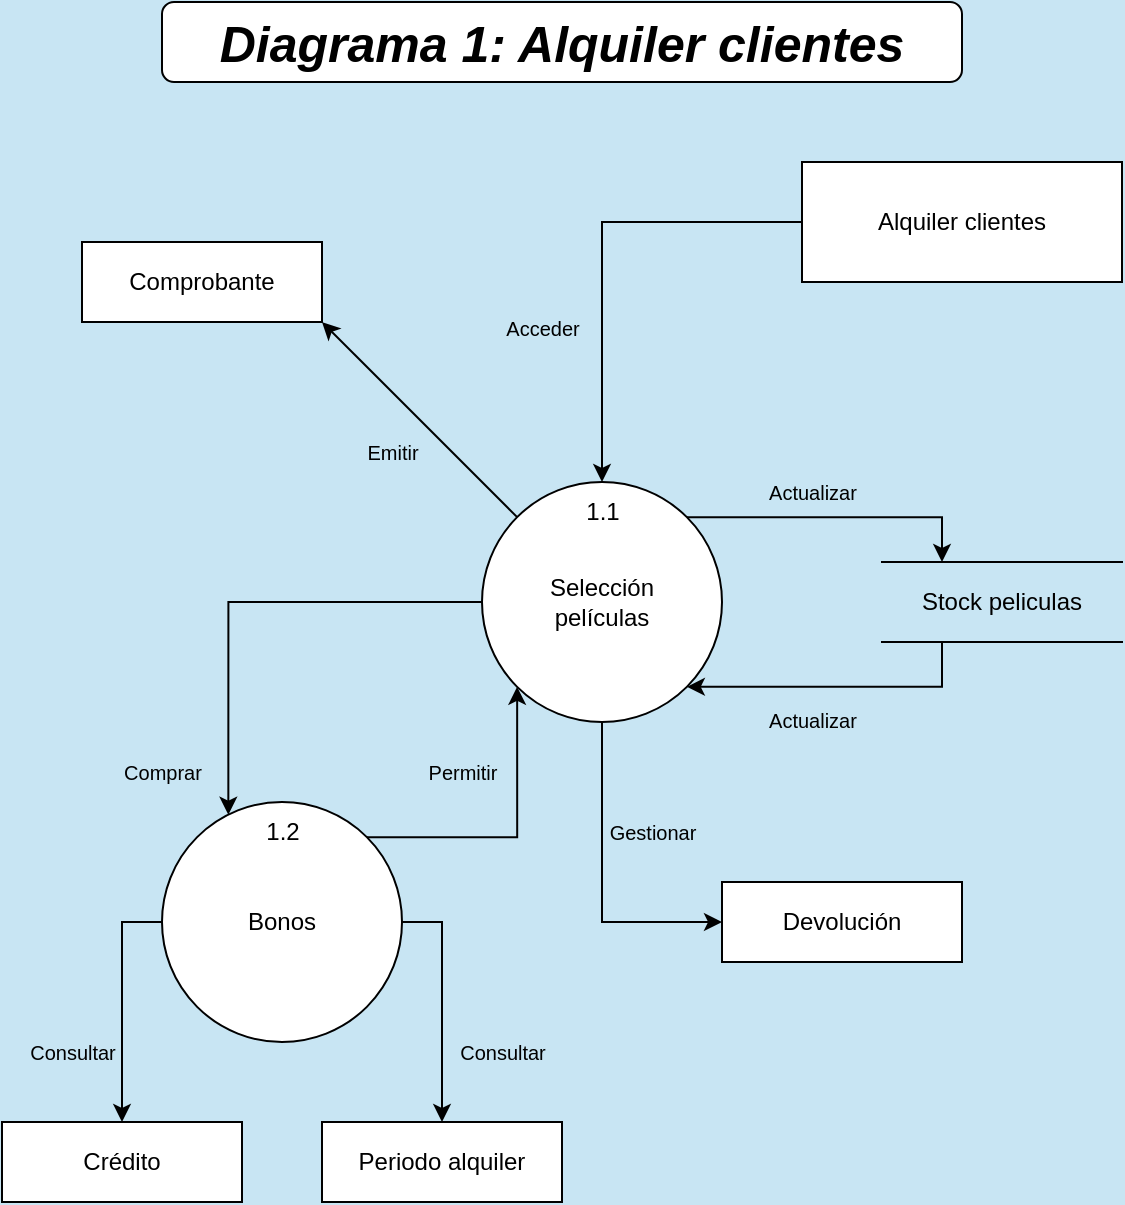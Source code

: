 <mxfile version="22.1.11" type="device">
  <diagram name="Página-1" id="dnAJXb2RSYxvc47qoYzJ">
    <mxGraphModel dx="1165" dy="588" grid="1" gridSize="10" guides="1" tooltips="1" connect="1" arrows="1" fold="1" page="1" pageScale="1" pageWidth="1169" pageHeight="827" background="#c8e5f3" math="0" shadow="0">
      <root>
        <mxCell id="0" />
        <mxCell id="1" parent="0" />
        <mxCell id="sRQ4CKSE_xn8VrTVGQVF-1" value="&lt;font style=&quot;font-size: 13px;&quot;&gt;&lt;b style=&quot;font-size: 25px;&quot;&gt;&lt;i&gt;Diagrama 1: Alquiler clientes&lt;br&gt;&lt;/i&gt;&lt;/b&gt;&lt;/font&gt;" style="rounded=1;whiteSpace=wrap;html=1;" vertex="1" parent="1">
          <mxGeometry x="320" y="40" width="400" height="40" as="geometry" />
        </mxCell>
        <mxCell id="sRQ4CKSE_xn8VrTVGQVF-28" style="edgeStyle=orthogonalEdgeStyle;rounded=0;orthogonalLoop=1;jettySize=auto;html=1;exitX=0;exitY=0.5;exitDx=0;exitDy=0;entryX=0.5;entryY=0;entryDx=0;entryDy=0;" edge="1" parent="1" source="sRQ4CKSE_xn8VrTVGQVF-2" target="sRQ4CKSE_xn8VrTVGQVF-6">
          <mxGeometry relative="1" as="geometry" />
        </mxCell>
        <mxCell id="sRQ4CKSE_xn8VrTVGQVF-2" value="&lt;div&gt;Alquiler clientes&lt;/div&gt;" style="rounded=0;whiteSpace=wrap;html=1;" vertex="1" parent="1">
          <mxGeometry x="640" y="120" width="160" height="60" as="geometry" />
        </mxCell>
        <mxCell id="sRQ4CKSE_xn8VrTVGQVF-4" value="Crédito" style="rounded=0;whiteSpace=wrap;html=1;" vertex="1" parent="1">
          <mxGeometry x="240" y="600" width="120" height="40" as="geometry" />
        </mxCell>
        <mxCell id="sRQ4CKSE_xn8VrTVGQVF-5" value="Comprobante" style="rounded=0;whiteSpace=wrap;html=1;" vertex="1" parent="1">
          <mxGeometry x="280" y="160" width="120" height="40" as="geometry" />
        </mxCell>
        <mxCell id="sRQ4CKSE_xn8VrTVGQVF-35" style="edgeStyle=orthogonalEdgeStyle;rounded=0;orthogonalLoop=1;jettySize=auto;html=1;exitX=0;exitY=0.5;exitDx=0;exitDy=0;entryX=0.25;entryY=0;entryDx=0;entryDy=0;" edge="1" parent="1" source="sRQ4CKSE_xn8VrTVGQVF-6" target="sRQ4CKSE_xn8VrTVGQVF-7">
          <mxGeometry relative="1" as="geometry" />
        </mxCell>
        <mxCell id="sRQ4CKSE_xn8VrTVGQVF-39" style="edgeStyle=orthogonalEdgeStyle;rounded=0;orthogonalLoop=1;jettySize=auto;html=1;exitX=1;exitY=0;exitDx=0;exitDy=0;entryX=0.25;entryY=0;entryDx=0;entryDy=0;" edge="1" parent="1" source="sRQ4CKSE_xn8VrTVGQVF-6" target="sRQ4CKSE_xn8VrTVGQVF-37">
          <mxGeometry relative="1" as="geometry">
            <Array as="points">
              <mxPoint x="710" y="298" />
            </Array>
          </mxGeometry>
        </mxCell>
        <mxCell id="sRQ4CKSE_xn8VrTVGQVF-48" style="rounded=0;orthogonalLoop=1;jettySize=auto;html=1;exitX=0;exitY=0;exitDx=0;exitDy=0;entryX=1;entryY=1;entryDx=0;entryDy=0;" edge="1" parent="1" source="sRQ4CKSE_xn8VrTVGQVF-6" target="sRQ4CKSE_xn8VrTVGQVF-5">
          <mxGeometry relative="1" as="geometry" />
        </mxCell>
        <mxCell id="sRQ4CKSE_xn8VrTVGQVF-51" style="edgeStyle=orthogonalEdgeStyle;rounded=0;orthogonalLoop=1;jettySize=auto;html=1;exitX=0.5;exitY=1;exitDx=0;exitDy=0;entryX=0;entryY=0.5;entryDx=0;entryDy=0;" edge="1" parent="1" source="sRQ4CKSE_xn8VrTVGQVF-6" target="sRQ4CKSE_xn8VrTVGQVF-50">
          <mxGeometry relative="1" as="geometry" />
        </mxCell>
        <mxCell id="sRQ4CKSE_xn8VrTVGQVF-6" value="&lt;div&gt;Selección&lt;/div&gt;&lt;div&gt;películas&lt;/div&gt;" style="ellipse;whiteSpace=wrap;html=1;aspect=fixed;" vertex="1" parent="1">
          <mxGeometry x="480" y="280" width="120" height="120" as="geometry" />
        </mxCell>
        <mxCell id="sRQ4CKSE_xn8VrTVGQVF-32" style="edgeStyle=orthogonalEdgeStyle;rounded=0;orthogonalLoop=1;jettySize=auto;html=1;exitX=1;exitY=0.5;exitDx=0;exitDy=0;" edge="1" parent="1" source="sRQ4CKSE_xn8VrTVGQVF-7" target="sRQ4CKSE_xn8VrTVGQVF-29">
          <mxGeometry relative="1" as="geometry" />
        </mxCell>
        <mxCell id="sRQ4CKSE_xn8VrTVGQVF-34" style="edgeStyle=orthogonalEdgeStyle;rounded=0;orthogonalLoop=1;jettySize=auto;html=1;exitX=0;exitY=0.5;exitDx=0;exitDy=0;" edge="1" parent="1" source="sRQ4CKSE_xn8VrTVGQVF-7" target="sRQ4CKSE_xn8VrTVGQVF-4">
          <mxGeometry relative="1" as="geometry" />
        </mxCell>
        <mxCell id="sRQ4CKSE_xn8VrTVGQVF-55" style="edgeStyle=orthogonalEdgeStyle;rounded=0;orthogonalLoop=1;jettySize=auto;html=1;exitX=1;exitY=0;exitDx=0;exitDy=0;entryX=0;entryY=1;entryDx=0;entryDy=0;" edge="1" parent="1" source="sRQ4CKSE_xn8VrTVGQVF-7" target="sRQ4CKSE_xn8VrTVGQVF-6">
          <mxGeometry relative="1" as="geometry">
            <Array as="points">
              <mxPoint x="498" y="458" />
            </Array>
          </mxGeometry>
        </mxCell>
        <mxCell id="sRQ4CKSE_xn8VrTVGQVF-7" value="Bonos" style="rounded=0;whiteSpace=wrap;html=1;shape=ellipse;perimeter=ellipsePerimeter;" vertex="1" parent="1">
          <mxGeometry x="320" y="440" width="120" height="120" as="geometry" />
        </mxCell>
        <mxCell id="sRQ4CKSE_xn8VrTVGQVF-14" value="&lt;font style=&quot;font-size: 10px;&quot;&gt;Comprar&lt;/font&gt;" style="text;html=1;align=center;verticalAlign=middle;resizable=0;points=[];autosize=1;strokeColor=none;fillColor=none;" vertex="1" parent="1">
          <mxGeometry x="290" y="410" width="60" height="30" as="geometry" />
        </mxCell>
        <mxCell id="sRQ4CKSE_xn8VrTVGQVF-15" value="&lt;font style=&quot;font-size: 10px;&quot;&gt;Actualizar&lt;/font&gt;" style="text;html=1;align=center;verticalAlign=middle;resizable=0;points=[];autosize=1;strokeColor=none;fillColor=none;" vertex="1" parent="1">
          <mxGeometry x="610" y="270" width="70" height="30" as="geometry" />
        </mxCell>
        <mxCell id="sRQ4CKSE_xn8VrTVGQVF-19" value="1.1" style="text;html=1;align=center;verticalAlign=middle;resizable=0;points=[];autosize=1;strokeColor=none;fillColor=none;" vertex="1" parent="1">
          <mxGeometry x="520" y="280" width="40" height="30" as="geometry" />
        </mxCell>
        <mxCell id="sRQ4CKSE_xn8VrTVGQVF-23" value="&lt;div&gt;&lt;font style=&quot;font-size: 10px;&quot;&gt;Consultar&lt;/font&gt;&lt;/div&gt;" style="text;html=1;align=center;verticalAlign=middle;resizable=0;points=[];autosize=1;strokeColor=none;fillColor=none;" vertex="1" parent="1">
          <mxGeometry x="240" y="550" width="70" height="30" as="geometry" />
        </mxCell>
        <mxCell id="sRQ4CKSE_xn8VrTVGQVF-27" value="&lt;font style=&quot;font-size: 10px;&quot;&gt;Permitir&lt;/font&gt;" style="text;html=1;align=center;verticalAlign=middle;resizable=0;points=[];autosize=1;strokeColor=none;fillColor=none;" vertex="1" parent="1">
          <mxGeometry x="440" y="410" width="60" height="30" as="geometry" />
        </mxCell>
        <mxCell id="sRQ4CKSE_xn8VrTVGQVF-29" value="Periodo alquiler" style="rounded=0;whiteSpace=wrap;html=1;" vertex="1" parent="1">
          <mxGeometry x="400" y="600" width="120" height="40" as="geometry" />
        </mxCell>
        <mxCell id="sRQ4CKSE_xn8VrTVGQVF-36" value="&lt;div&gt;&lt;font style=&quot;font-size: 10px;&quot;&gt;Consultar&lt;/font&gt;&lt;/div&gt;" style="text;html=1;align=center;verticalAlign=middle;resizable=0;points=[];autosize=1;strokeColor=none;fillColor=none;" vertex="1" parent="1">
          <mxGeometry x="455" y="550" width="70" height="30" as="geometry" />
        </mxCell>
        <mxCell id="sRQ4CKSE_xn8VrTVGQVF-40" style="edgeStyle=orthogonalEdgeStyle;rounded=0;orthogonalLoop=1;jettySize=auto;html=1;exitX=0.25;exitY=1;exitDx=0;exitDy=0;entryX=1;entryY=1;entryDx=0;entryDy=0;" edge="1" parent="1" source="sRQ4CKSE_xn8VrTVGQVF-37" target="sRQ4CKSE_xn8VrTVGQVF-6">
          <mxGeometry relative="1" as="geometry" />
        </mxCell>
        <mxCell id="sRQ4CKSE_xn8VrTVGQVF-37" value="Stock peliculas" style="shape=partialRectangle;whiteSpace=wrap;html=1;left=0;right=0;fillColor=none;" vertex="1" parent="1">
          <mxGeometry x="680" y="320" width="120" height="40" as="geometry" />
        </mxCell>
        <mxCell id="sRQ4CKSE_xn8VrTVGQVF-41" value="&lt;font style=&quot;font-size: 10px;&quot;&gt;Actualizar&lt;/font&gt;" style="text;html=1;align=center;verticalAlign=middle;resizable=0;points=[];autosize=1;strokeColor=none;fillColor=none;" vertex="1" parent="1">
          <mxGeometry x="610" y="383.5" width="70" height="30" as="geometry" />
        </mxCell>
        <mxCell id="sRQ4CKSE_xn8VrTVGQVF-45" value="&lt;font style=&quot;font-size: 10px;&quot;&gt;Acceder&lt;/font&gt;" style="text;html=1;align=center;verticalAlign=middle;resizable=0;points=[];autosize=1;strokeColor=none;fillColor=none;" vertex="1" parent="1">
          <mxGeometry x="480" y="188" width="60" height="30" as="geometry" />
        </mxCell>
        <mxCell id="sRQ4CKSE_xn8VrTVGQVF-47" value="&lt;font style=&quot;font-size: 10px;&quot;&gt;Gestionar&lt;/font&gt;" style="text;html=1;align=center;verticalAlign=middle;resizable=0;points=[];autosize=1;strokeColor=none;fillColor=none;" vertex="1" parent="1">
          <mxGeometry x="530" y="440" width="70" height="30" as="geometry" />
        </mxCell>
        <mxCell id="sRQ4CKSE_xn8VrTVGQVF-49" value="&lt;font style=&quot;font-size: 10px;&quot;&gt;Emitir&lt;/font&gt;" style="text;html=1;align=center;verticalAlign=middle;resizable=0;points=[];autosize=1;strokeColor=none;fillColor=none;" vertex="1" parent="1">
          <mxGeometry x="410" y="250" width="50" height="30" as="geometry" />
        </mxCell>
        <mxCell id="sRQ4CKSE_xn8VrTVGQVF-50" value="Devolución" style="rounded=0;whiteSpace=wrap;html=1;" vertex="1" parent="1">
          <mxGeometry x="600" y="480" width="120" height="40" as="geometry" />
        </mxCell>
        <mxCell id="sRQ4CKSE_xn8VrTVGQVF-56" value="1.2" style="text;html=1;align=center;verticalAlign=middle;resizable=0;points=[];autosize=1;strokeColor=none;fillColor=none;" vertex="1" parent="1">
          <mxGeometry x="360" y="440" width="40" height="30" as="geometry" />
        </mxCell>
      </root>
    </mxGraphModel>
  </diagram>
</mxfile>
